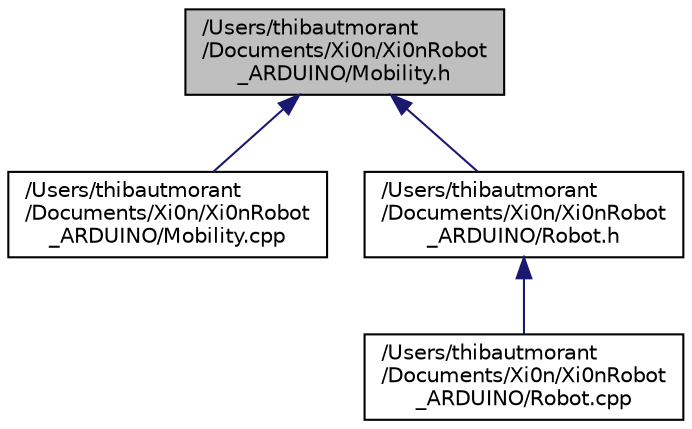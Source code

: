 digraph "/Users/thibautmorant/Documents/Xi0n/Xi0nRobot_ARDUINO/Mobility.h"
{
  edge [fontname="Helvetica",fontsize="10",labelfontname="Helvetica",labelfontsize="10"];
  node [fontname="Helvetica",fontsize="10",shape=record];
  Node3 [label="/Users/thibautmorant\l/Documents/Xi0n/Xi0nRobot\l_ARDUINO/Mobility.h",height=0.2,width=0.4,color="black", fillcolor="grey75", style="filled", fontcolor="black"];
  Node3 -> Node4 [dir="back",color="midnightblue",fontsize="10",style="solid",fontname="Helvetica"];
  Node4 [label="/Users/thibautmorant\l/Documents/Xi0n/Xi0nRobot\l_ARDUINO/Mobility.cpp",height=0.2,width=0.4,color="black", fillcolor="white", style="filled",URL="$_mobility_8cpp.html"];
  Node3 -> Node5 [dir="back",color="midnightblue",fontsize="10",style="solid",fontname="Helvetica"];
  Node5 [label="/Users/thibautmorant\l/Documents/Xi0n/Xi0nRobot\l_ARDUINO/Robot.h",height=0.2,width=0.4,color="black", fillcolor="white", style="filled",URL="$_robot_8h.html",tooltip="Robot structure&#39;s. "];
  Node5 -> Node6 [dir="back",color="midnightblue",fontsize="10",style="solid",fontname="Helvetica"];
  Node6 [label="/Users/thibautmorant\l/Documents/Xi0n/Xi0nRobot\l_ARDUINO/Robot.cpp",height=0.2,width=0.4,color="black", fillcolor="white", style="filled",URL="$_robot_8cpp.html"];
}
